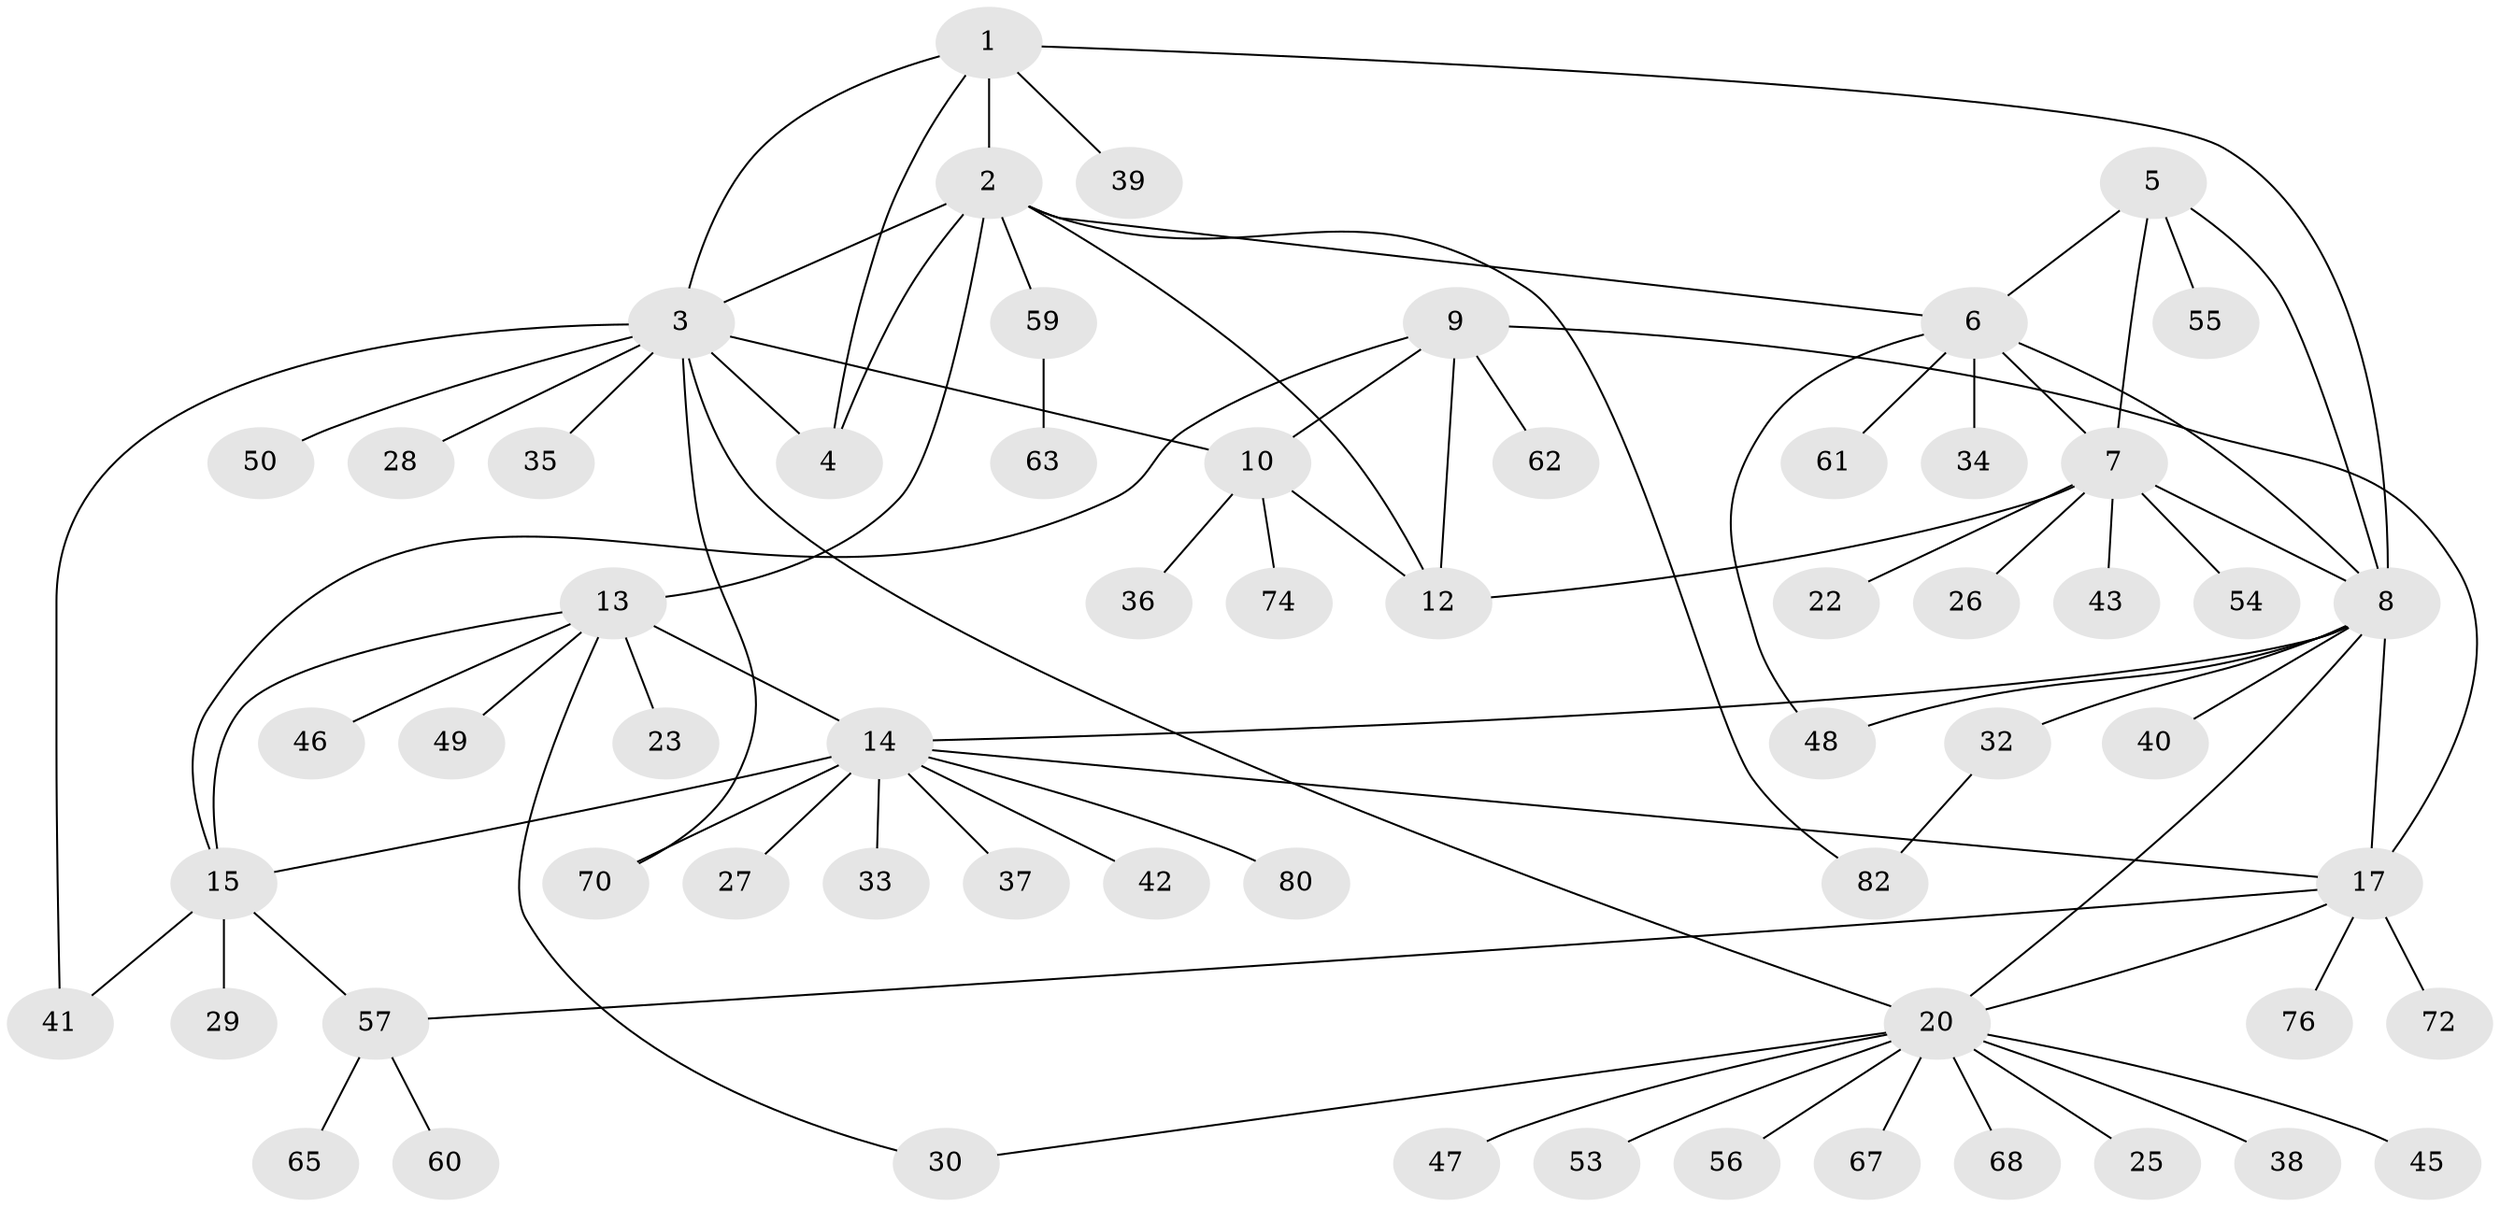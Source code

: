 // original degree distribution, {5: 0.07317073170731707, 8: 0.07317073170731707, 12: 0.012195121951219513, 4: 0.036585365853658534, 9: 0.012195121951219513, 7: 0.012195121951219513, 6: 0.024390243902439025, 14: 0.012195121951219513, 1: 0.5365853658536586, 2: 0.2073170731707317}
// Generated by graph-tools (version 1.1) at 2025/11/02/27/25 16:11:34]
// undirected, 61 vertices, 83 edges
graph export_dot {
graph [start="1"]
  node [color=gray90,style=filled];
  1 [super="+51"];
  2 [super="+77"];
  3 [super="+81"];
  4 [super="+21"];
  5 [super="+69"];
  6 [super="+64"];
  7 [super="+44"];
  8 [super="+19"];
  9 [super="+11"];
  10 [super="+24"];
  12 [super="+31"];
  13 [super="+58"];
  14 [super="+16"];
  15 [super="+73"];
  17 [super="+18"];
  20 [super="+66"];
  22 [super="+78"];
  23 [super="+52"];
  25;
  26;
  27;
  28;
  29;
  30;
  32;
  33;
  34;
  35;
  36;
  37;
  38;
  39;
  40;
  41;
  42;
  43;
  45;
  46;
  47;
  48 [super="+79"];
  49;
  50;
  53 [super="+71"];
  54;
  55;
  56;
  57 [super="+75"];
  59;
  60;
  61;
  62;
  63;
  65;
  67;
  68;
  70;
  72;
  74;
  76;
  80;
  82;
  1 -- 2;
  1 -- 3;
  1 -- 4;
  1 -- 39;
  1 -- 8;
  2 -- 3;
  2 -- 4;
  2 -- 6;
  2 -- 13;
  2 -- 59;
  2 -- 82;
  2 -- 12;
  3 -- 4;
  3 -- 10;
  3 -- 20 [weight=2];
  3 -- 28;
  3 -- 35;
  3 -- 41;
  3 -- 50;
  3 -- 70;
  5 -- 6;
  5 -- 7;
  5 -- 8;
  5 -- 55;
  6 -- 7;
  6 -- 8;
  6 -- 34;
  6 -- 48;
  6 -- 61;
  7 -- 8;
  7 -- 12;
  7 -- 22;
  7 -- 26;
  7 -- 43;
  7 -- 54;
  8 -- 32;
  8 -- 17 [weight=2];
  8 -- 20;
  8 -- 40;
  8 -- 14;
  8 -- 48;
  9 -- 10 [weight=2];
  9 -- 12 [weight=2];
  9 -- 17;
  9 -- 62;
  9 -- 15;
  10 -- 12;
  10 -- 36;
  10 -- 74;
  13 -- 14 [weight=2];
  13 -- 15;
  13 -- 23;
  13 -- 46;
  13 -- 49;
  13 -- 30;
  14 -- 15 [weight=2];
  14 -- 37;
  14 -- 42;
  14 -- 70;
  14 -- 80;
  14 -- 17;
  14 -- 33;
  14 -- 27;
  15 -- 29;
  15 -- 41;
  15 -- 57;
  17 -- 20 [weight=2];
  17 -- 57;
  17 -- 72;
  17 -- 76;
  20 -- 25;
  20 -- 30;
  20 -- 38;
  20 -- 45;
  20 -- 47;
  20 -- 53;
  20 -- 56;
  20 -- 67;
  20 -- 68;
  32 -- 82;
  57 -- 60;
  57 -- 65;
  59 -- 63;
}
